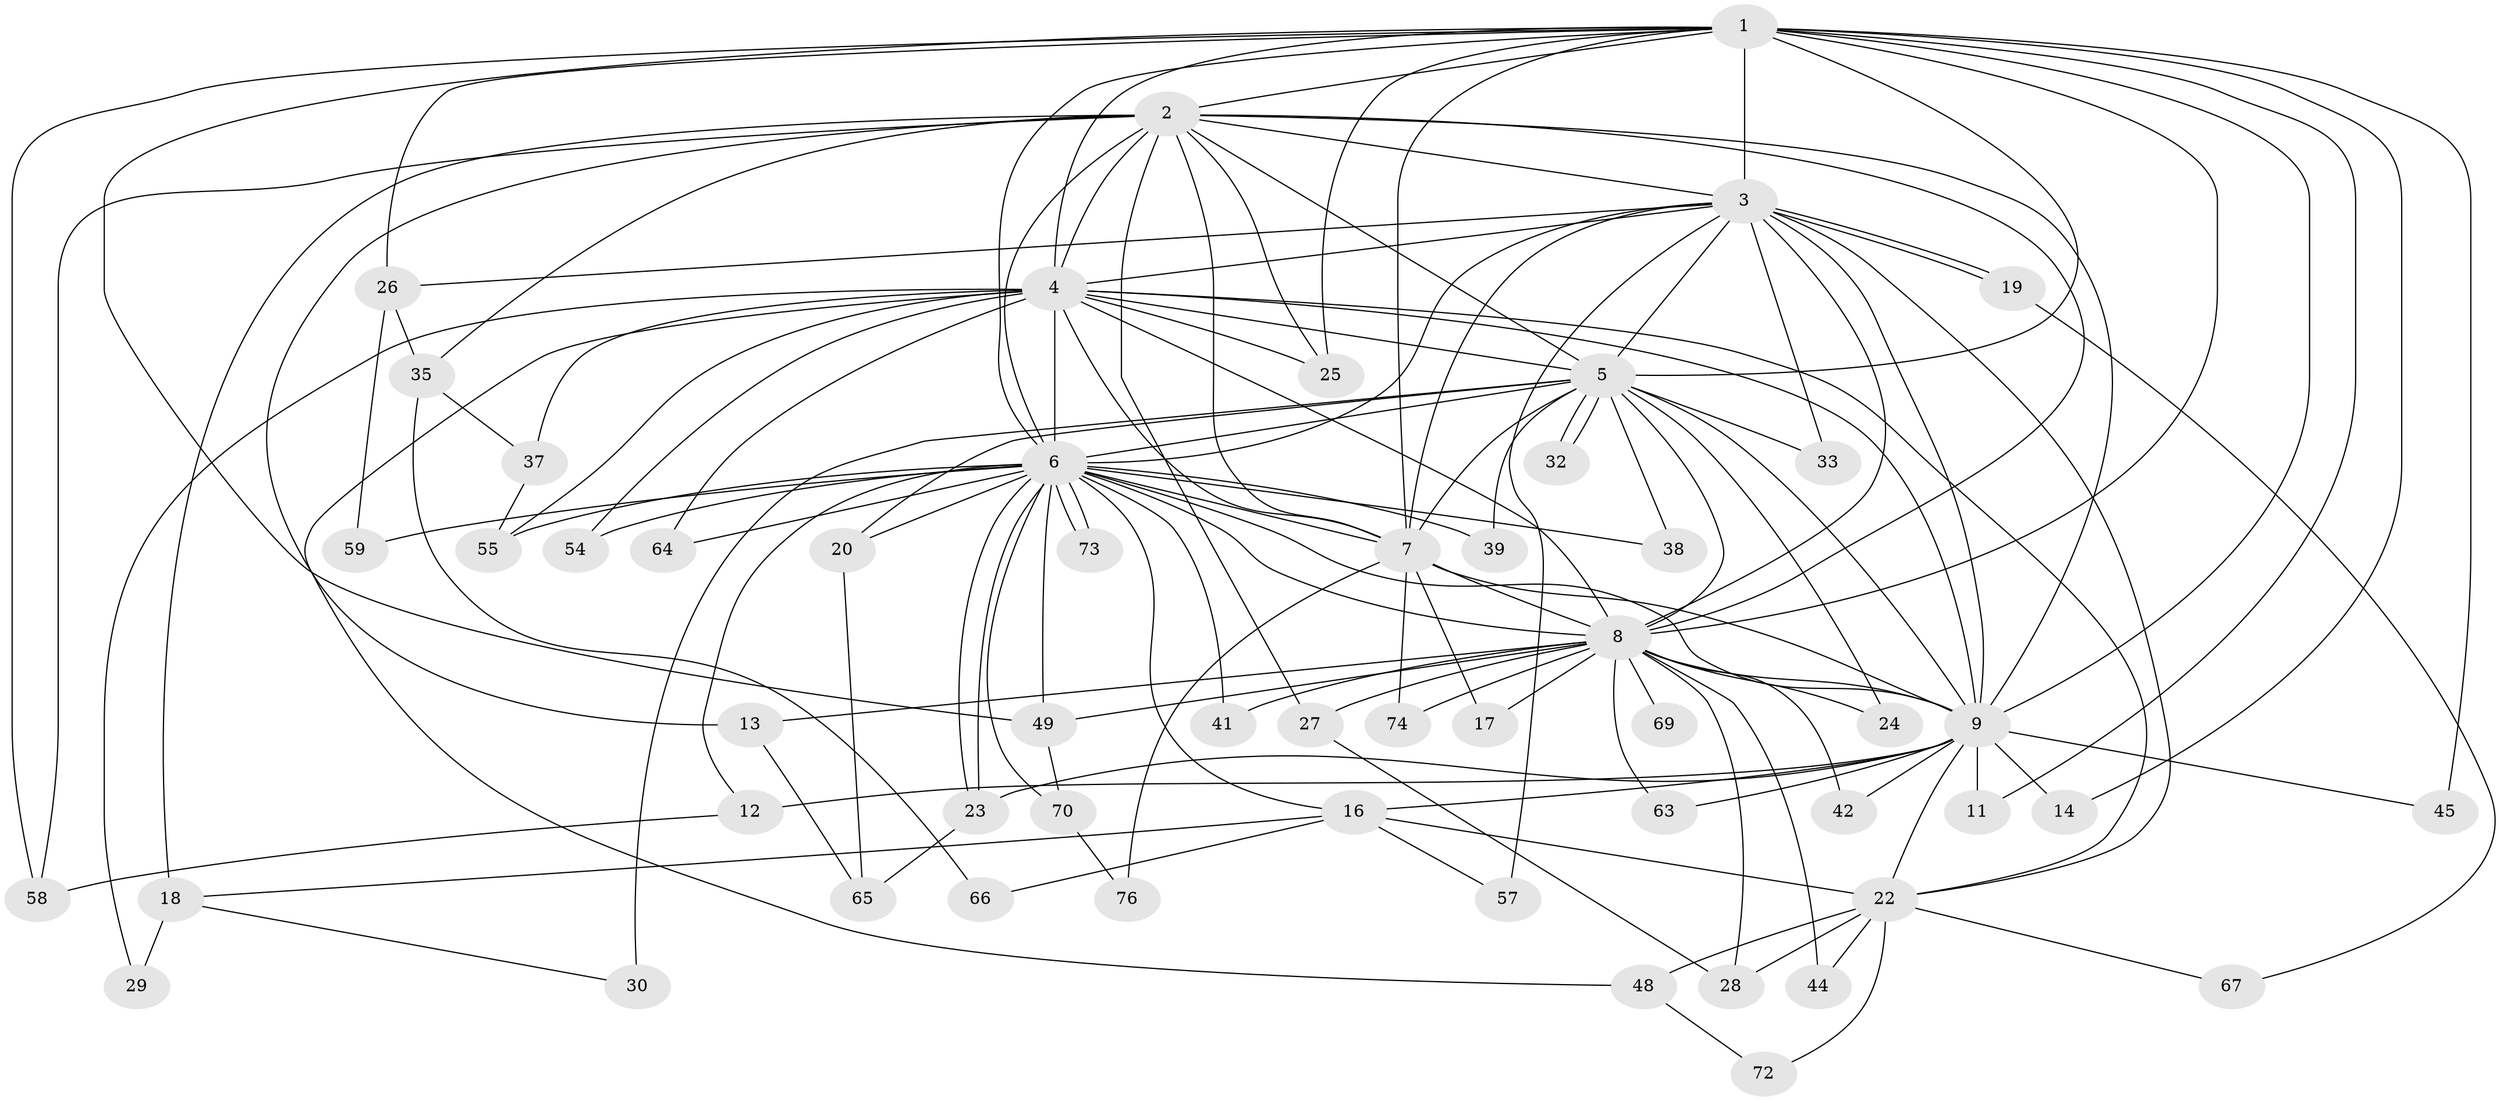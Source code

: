 // Generated by graph-tools (version 1.1) at 2025/23/03/03/25 07:23:39]
// undirected, 55 vertices, 136 edges
graph export_dot {
graph [start="1"]
  node [color=gray90,style=filled];
  1 [super="+21"];
  2 [super="+51"];
  3 [super="+60"];
  4 [super="+15"];
  5 [super="+43"];
  6 [super="+31"];
  7 [super="+71"];
  8 [super="+10"];
  9 [super="+47"];
  11;
  12;
  13;
  14;
  16 [super="+53"];
  17;
  18 [super="+40"];
  19;
  20 [super="+36"];
  22 [super="+34"];
  23 [super="+50"];
  24;
  25;
  26;
  27;
  28 [super="+46"];
  29;
  30 [super="+68"];
  32;
  33;
  35 [super="+52"];
  37 [super="+61"];
  38;
  39;
  41;
  42;
  44;
  45;
  48;
  49 [super="+56"];
  54;
  55;
  57;
  58 [super="+62"];
  59;
  63;
  64;
  65 [super="+75"];
  66;
  67;
  69;
  70;
  72;
  73;
  74;
  76;
  1 -- 2;
  1 -- 3;
  1 -- 4;
  1 -- 5;
  1 -- 6;
  1 -- 7;
  1 -- 8 [weight=2];
  1 -- 9 [weight=2];
  1 -- 11;
  1 -- 14;
  1 -- 25;
  1 -- 26;
  1 -- 45;
  1 -- 49;
  1 -- 58;
  2 -- 3;
  2 -- 4;
  2 -- 5;
  2 -- 6;
  2 -- 7 [weight=2];
  2 -- 8 [weight=2];
  2 -- 9;
  2 -- 13;
  2 -- 18 [weight=2];
  2 -- 27;
  2 -- 35 [weight=2];
  2 -- 25;
  2 -- 58;
  3 -- 4;
  3 -- 5;
  3 -- 6;
  3 -- 7;
  3 -- 8 [weight=2];
  3 -- 9;
  3 -- 19;
  3 -- 19;
  3 -- 22;
  3 -- 26;
  3 -- 33;
  3 -- 57;
  4 -- 5;
  4 -- 6;
  4 -- 7;
  4 -- 8 [weight=3];
  4 -- 9;
  4 -- 22;
  4 -- 25;
  4 -- 29;
  4 -- 37;
  4 -- 54;
  4 -- 55;
  4 -- 48;
  4 -- 64;
  5 -- 6;
  5 -- 7;
  5 -- 8 [weight=2];
  5 -- 9;
  5 -- 20;
  5 -- 24 [weight=2];
  5 -- 30 [weight=2];
  5 -- 32;
  5 -- 32;
  5 -- 33;
  5 -- 38;
  5 -- 39;
  6 -- 7;
  6 -- 8 [weight=2];
  6 -- 9 [weight=2];
  6 -- 12;
  6 -- 16;
  6 -- 20;
  6 -- 23;
  6 -- 23;
  6 -- 38;
  6 -- 39;
  6 -- 41;
  6 -- 54;
  6 -- 55;
  6 -- 59;
  6 -- 64;
  6 -- 70;
  6 -- 73;
  6 -- 73;
  6 -- 49;
  7 -- 8 [weight=2];
  7 -- 9;
  7 -- 17;
  7 -- 74;
  7 -- 76;
  8 -- 9 [weight=2];
  8 -- 13;
  8 -- 24;
  8 -- 27;
  8 -- 42;
  8 -- 49;
  8 -- 69 [weight=2];
  8 -- 28;
  8 -- 41;
  8 -- 74;
  8 -- 44;
  8 -- 17;
  8 -- 63;
  9 -- 11;
  9 -- 12;
  9 -- 14;
  9 -- 16;
  9 -- 42;
  9 -- 45;
  9 -- 63;
  9 -- 22;
  9 -- 23;
  12 -- 58;
  13 -- 65;
  16 -- 18;
  16 -- 57;
  16 -- 66;
  16 -- 22;
  18 -- 29;
  18 -- 30;
  19 -- 67;
  20 -- 65;
  22 -- 28;
  22 -- 44;
  22 -- 48;
  22 -- 67;
  22 -- 72;
  23 -- 65;
  26 -- 35;
  26 -- 59;
  27 -- 28;
  35 -- 37;
  35 -- 66;
  37 -- 55;
  48 -- 72;
  49 -- 70;
  70 -- 76;
}
